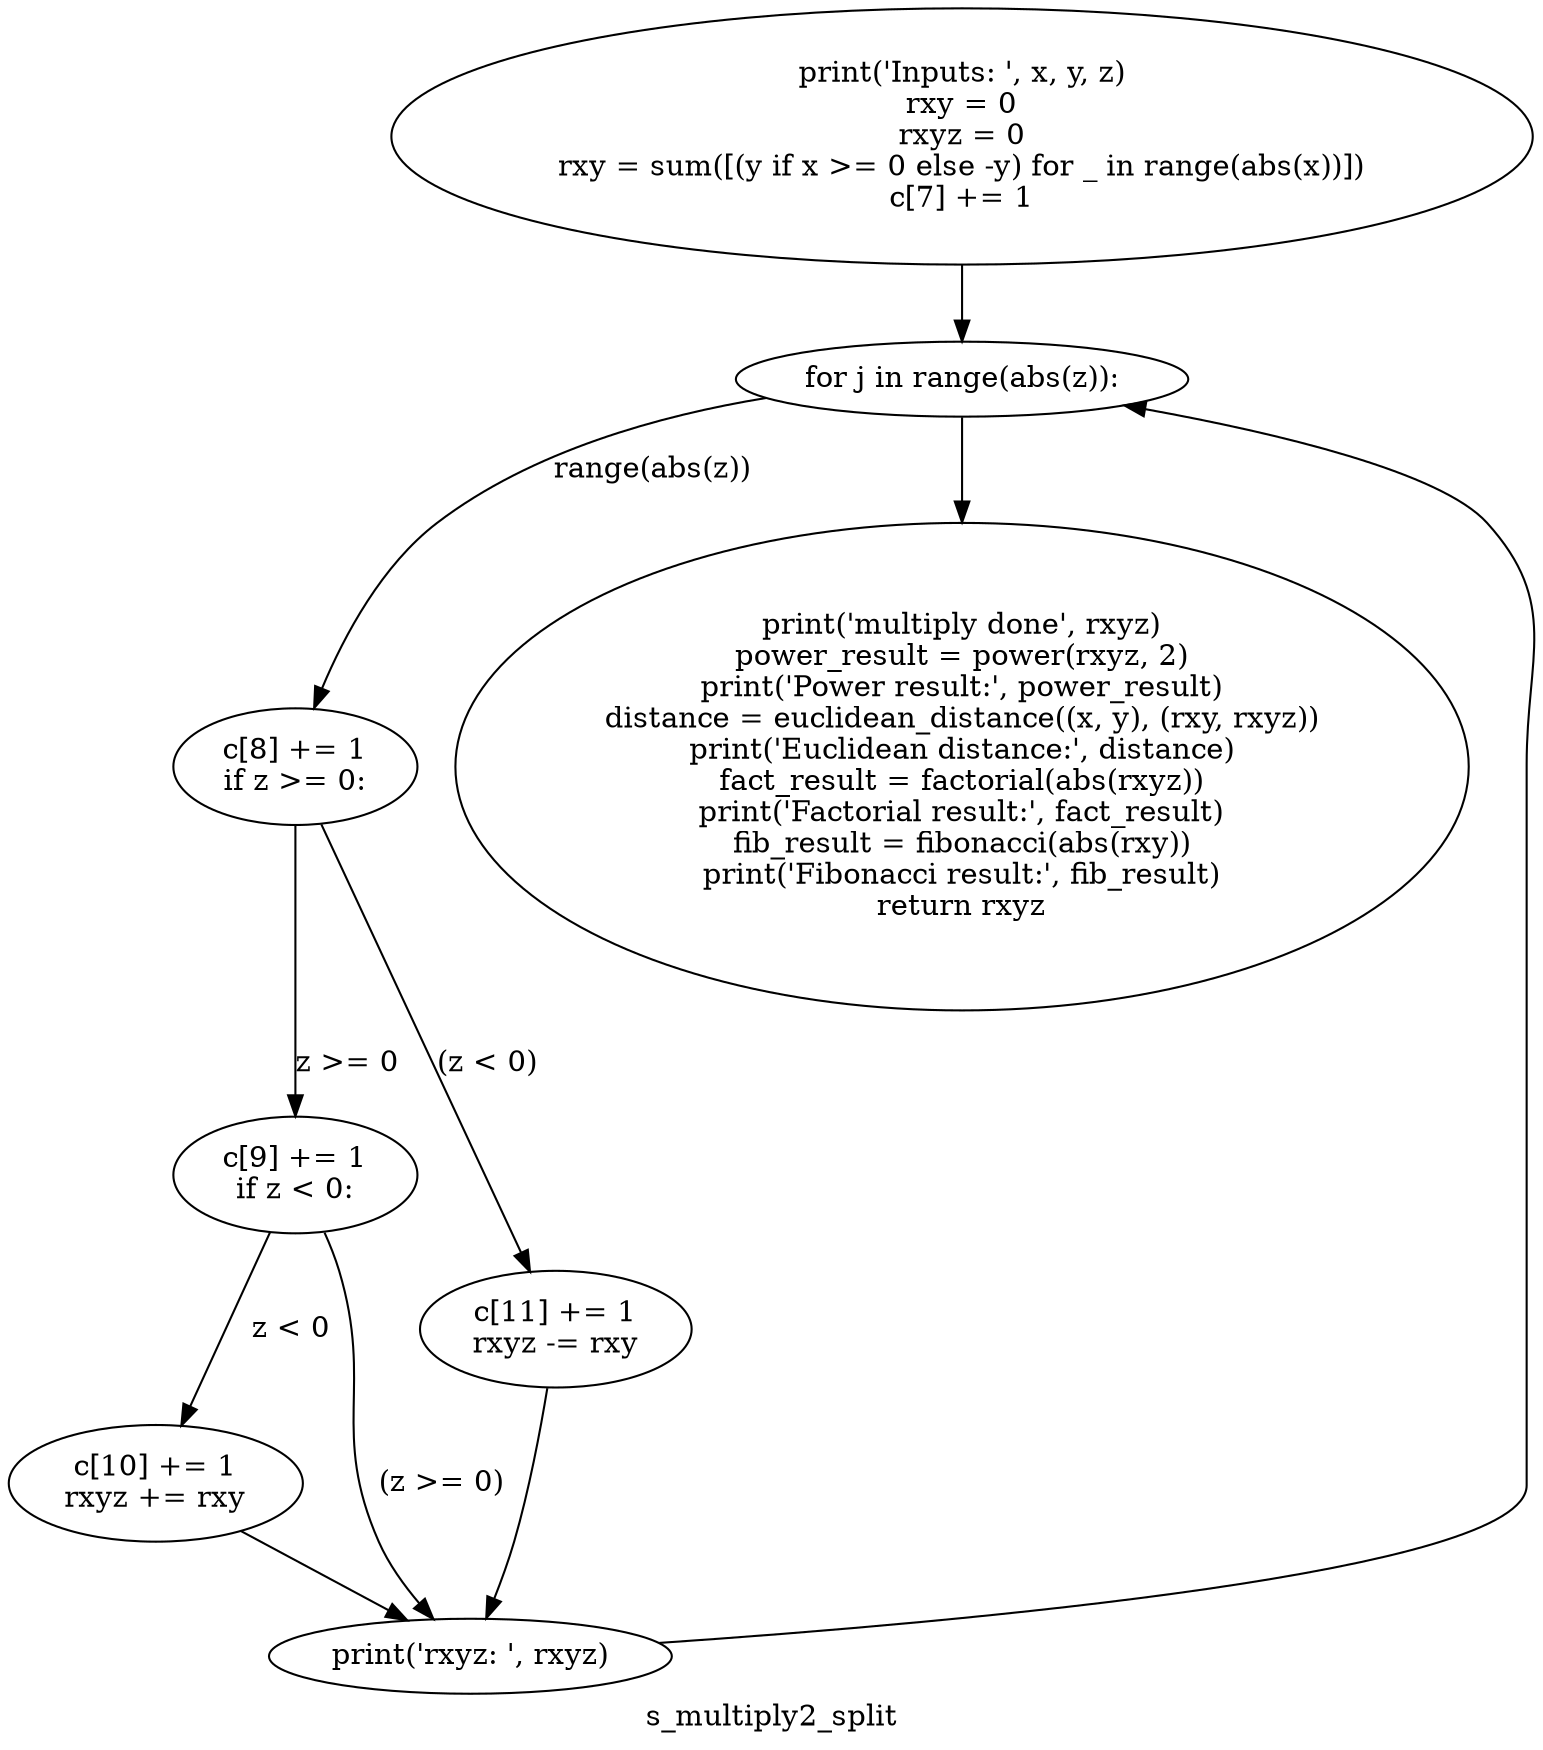 digraph clusters_multiply2_split {
	graph [bb="0,0,618.75,833.57",
		label=s_multiply2_split,
		lheight=0.22,
		lp="309.37,11.875",
		lwidth=1.32
	];
	node [label="\N"];
	1	[height=1.7039,
		label="print('Inputs: ', x, y, z)
rxy = 0
rxyz = 0
rxy = sum([(y if x >= 0 else -y) for _ in range(abs(x))])
c[7] += 1
",
		pos="383.98,772.23",
		width=6.3247];
	2	[height=0.5,
		label="for j in range(abs(z)):
",
		pos="383.98,655.89",
		width=2.458];
	1 -> 2	[pos="e,383.98,673.99 383.98,710.71 383.98,701.85 383.98,693.1 383.98,685.31"];
	3	[height=0.77585,
		label="c[8] += 1
if z >= 0:
",
		pos="113.98,469.11",
		width=1.3602];
	2 -> 3	[label="range(abs(z))",
		lp="259.73,612.01",
		pos="e,120.81,496.91 310.2,645.57 265.86,636.68 210.7,619.44 171.98,586.14 148.19,565.67 133.11,533.1 124.31,507.67"];
	4	[height=3.2507,
		label="print('multiply done', rxyz)
power_result = power(rxyz, 2)
print('Power result:', power_result)
distance = euclidean_distance((x, \
y), (rxy, rxyz))
print('Euclidean distance:', distance)
fact_result = factorial(abs(rxyz))
print('Factorial result:', fact_result)
\
fib_result = fibonacci(abs(rxy))
print('Fibonacci result:', fib_result)
return rxyz
",
		pos="383.98,469.11",
		width=5.647];
	2 -> 4	[pos="e,383.98,586.46 383.98,637.5 383.98,627.31 383.98,613.41 383.98,597.96"];
	5	[height=0.77585,
		label="c[9] += 1
if z < 0:
",
		pos="113.98,272.4",
		width=1.3602];
	3 -> 5	[label="z >= 0",
		lp="132.36,326.21",
		pos="e,113.98,300.56 113.98,441.04 113.98,407.42 113.98,349.86 113.98,311.72"];
	7	[height=0.77585,
		label="c[11] += 1
rxyz -= rxy
",
		pos="223.98,198.54",
		width=1.537];
	3 -> 7	[label="(z < 0)",
		lp="192.73,326.21",
		pos="e,213.03,226.29 124.73,441.87 144.39,393.86 186.21,291.75 208.78,236.65"];
	8	[height=0.77585,
		label="c[10] += 1
rxyz += rxy
",
		pos="57.983,124.68",
		width=1.6106];
	5 -> 8	[label="z < 0",
		lp="110.23,198.54",
		pos="e,68.189,152.24 103.71,244.68 94.87,221.67 82.023,188.24 72.195,162.66"];
	6	[height=0.5,
		label="print('rxyz: ', rxyz)
",
		pos="188.98,41.75",
		width=2.1947];
	5 -> 6	[label="(z >= 0)",
		lp="175.86,124.68",
		pos="e,174.76,59.686 122.94,244.46 124.74,238.57 126.53,232.34 127.98,226.47 142.12,169.55 129.87,150.97 152.23,96.75 156.21,87.105 162.08,\
77.419 167.96,68.966"];
	8 -> 6	[pos="e,162.51,59.103 93.088,101.99 111.59,90.562 134.25,76.564 152.9,65.044"];
	6 -> 2	[pos="e,465.78,648.69 268.11,41.897 391.31,42.73 614.98,53.857 614.98,123.68 614.98,470.11 614.98,470.11 614.98,470.11 614.98,522.36 630.03,\
546.5 595.98,586.14 566.36,620.62 519.26,637.93 476.98,646.57"];
	7 -> 6	[pos="e,193.17,59.753 218.26,170.56 213.9,150.24 207.71,121.71 201.98,96.75 200.05,88.318 197.87,79.163 195.86,70.829"];
}

